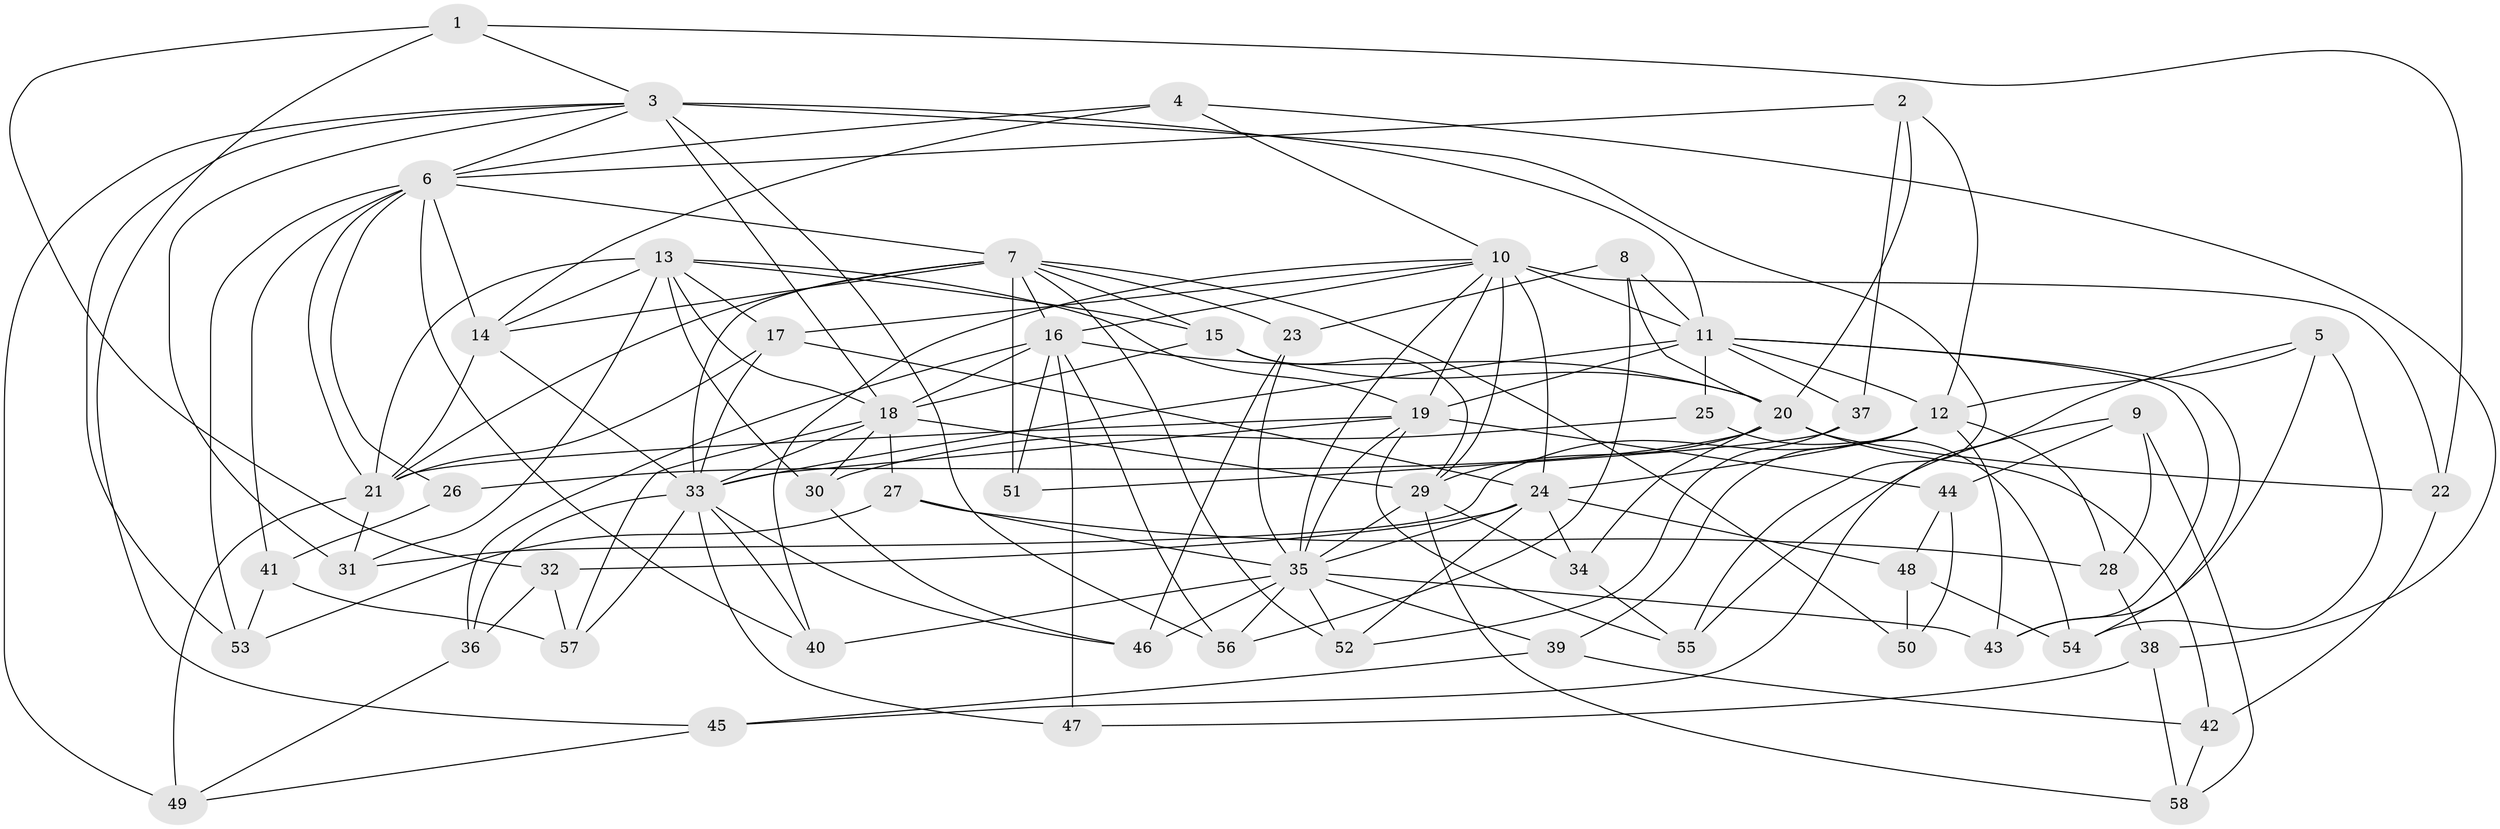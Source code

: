 // original degree distribution, {4: 1.0}
// Generated by graph-tools (version 1.1) at 2025/43/03/06/25 01:43:21]
// undirected, 58 vertices, 156 edges
graph export_dot {
graph [start="1"]
  node [color=gray90,style=filled];
  1;
  2;
  3;
  4;
  5;
  6;
  7;
  8;
  9;
  10;
  11;
  12;
  13;
  14;
  15;
  16;
  17;
  18;
  19;
  20;
  21;
  22;
  23;
  24;
  25;
  26;
  27;
  28;
  29;
  30;
  31;
  32;
  33;
  34;
  35;
  36;
  37;
  38;
  39;
  40;
  41;
  42;
  43;
  44;
  45;
  46;
  47;
  48;
  49;
  50;
  51;
  52;
  53;
  54;
  55;
  56;
  57;
  58;
  1 -- 3 [weight=1.0];
  1 -- 22 [weight=1.0];
  1 -- 32 [weight=1.0];
  1 -- 45 [weight=1.0];
  2 -- 6 [weight=1.0];
  2 -- 12 [weight=1.0];
  2 -- 20 [weight=1.0];
  2 -- 37 [weight=1.0];
  3 -- 6 [weight=1.0];
  3 -- 11 [weight=2.0];
  3 -- 18 [weight=1.0];
  3 -- 31 [weight=1.0];
  3 -- 49 [weight=1.0];
  3 -- 53 [weight=1.0];
  3 -- 55 [weight=1.0];
  3 -- 56 [weight=1.0];
  4 -- 6 [weight=1.0];
  4 -- 10 [weight=1.0];
  4 -- 14 [weight=1.0];
  4 -- 38 [weight=1.0];
  5 -- 12 [weight=1.0];
  5 -- 43 [weight=1.0];
  5 -- 45 [weight=1.0];
  5 -- 54 [weight=1.0];
  6 -- 7 [weight=1.0];
  6 -- 14 [weight=1.0];
  6 -- 21 [weight=1.0];
  6 -- 26 [weight=1.0];
  6 -- 40 [weight=1.0];
  6 -- 41 [weight=1.0];
  6 -- 53 [weight=1.0];
  7 -- 14 [weight=1.0];
  7 -- 15 [weight=1.0];
  7 -- 16 [weight=1.0];
  7 -- 21 [weight=1.0];
  7 -- 23 [weight=1.0];
  7 -- 33 [weight=2.0];
  7 -- 50 [weight=2.0];
  7 -- 51 [weight=1.0];
  7 -- 52 [weight=1.0];
  8 -- 11 [weight=1.0];
  8 -- 20 [weight=1.0];
  8 -- 23 [weight=1.0];
  8 -- 56 [weight=1.0];
  9 -- 28 [weight=1.0];
  9 -- 44 [weight=1.0];
  9 -- 55 [weight=1.0];
  9 -- 58 [weight=1.0];
  10 -- 11 [weight=1.0];
  10 -- 16 [weight=1.0];
  10 -- 17 [weight=2.0];
  10 -- 19 [weight=1.0];
  10 -- 22 [weight=1.0];
  10 -- 24 [weight=1.0];
  10 -- 29 [weight=2.0];
  10 -- 35 [weight=1.0];
  10 -- 40 [weight=1.0];
  11 -- 12 [weight=1.0];
  11 -- 19 [weight=1.0];
  11 -- 25 [weight=2.0];
  11 -- 33 [weight=1.0];
  11 -- 37 [weight=1.0];
  11 -- 43 [weight=1.0];
  11 -- 54 [weight=1.0];
  12 -- 24 [weight=1.0];
  12 -- 28 [weight=1.0];
  12 -- 31 [weight=1.0];
  12 -- 39 [weight=1.0];
  12 -- 43 [weight=1.0];
  13 -- 14 [weight=1.0];
  13 -- 15 [weight=2.0];
  13 -- 17 [weight=1.0];
  13 -- 18 [weight=2.0];
  13 -- 19 [weight=1.0];
  13 -- 21 [weight=1.0];
  13 -- 30 [weight=1.0];
  13 -- 31 [weight=1.0];
  14 -- 21 [weight=1.0];
  14 -- 33 [weight=1.0];
  15 -- 18 [weight=1.0];
  15 -- 20 [weight=3.0];
  15 -- 29 [weight=1.0];
  16 -- 18 [weight=3.0];
  16 -- 20 [weight=1.0];
  16 -- 36 [weight=1.0];
  16 -- 47 [weight=2.0];
  16 -- 51 [weight=2.0];
  16 -- 56 [weight=1.0];
  17 -- 21 [weight=1.0];
  17 -- 24 [weight=1.0];
  17 -- 33 [weight=1.0];
  18 -- 27 [weight=1.0];
  18 -- 29 [weight=1.0];
  18 -- 30 [weight=1.0];
  18 -- 33 [weight=1.0];
  18 -- 57 [weight=1.0];
  19 -- 21 [weight=1.0];
  19 -- 33 [weight=1.0];
  19 -- 35 [weight=1.0];
  19 -- 44 [weight=1.0];
  19 -- 55 [weight=1.0];
  20 -- 22 [weight=1.0];
  20 -- 26 [weight=2.0];
  20 -- 29 [weight=1.0];
  20 -- 34 [weight=1.0];
  20 -- 42 [weight=1.0];
  21 -- 31 [weight=1.0];
  21 -- 49 [weight=1.0];
  22 -- 42 [weight=1.0];
  23 -- 35 [weight=1.0];
  23 -- 46 [weight=1.0];
  24 -- 32 [weight=1.0];
  24 -- 34 [weight=1.0];
  24 -- 35 [weight=1.0];
  24 -- 48 [weight=1.0];
  24 -- 52 [weight=1.0];
  25 -- 30 [weight=1.0];
  25 -- 54 [weight=1.0];
  26 -- 41 [weight=1.0];
  27 -- 28 [weight=1.0];
  27 -- 35 [weight=1.0];
  27 -- 53 [weight=1.0];
  28 -- 38 [weight=1.0];
  29 -- 34 [weight=1.0];
  29 -- 35 [weight=1.0];
  29 -- 58 [weight=1.0];
  30 -- 46 [weight=1.0];
  32 -- 36 [weight=1.0];
  32 -- 57 [weight=1.0];
  33 -- 36 [weight=1.0];
  33 -- 40 [weight=1.0];
  33 -- 46 [weight=1.0];
  33 -- 47 [weight=1.0];
  33 -- 57 [weight=1.0];
  34 -- 55 [weight=1.0];
  35 -- 39 [weight=1.0];
  35 -- 40 [weight=1.0];
  35 -- 43 [weight=1.0];
  35 -- 46 [weight=1.0];
  35 -- 52 [weight=1.0];
  35 -- 56 [weight=1.0];
  36 -- 49 [weight=1.0];
  37 -- 51 [weight=1.0];
  37 -- 52 [weight=1.0];
  38 -- 47 [weight=1.0];
  38 -- 58 [weight=1.0];
  39 -- 42 [weight=1.0];
  39 -- 45 [weight=1.0];
  41 -- 53 [weight=1.0];
  41 -- 57 [weight=1.0];
  42 -- 58 [weight=1.0];
  44 -- 48 [weight=1.0];
  44 -- 50 [weight=1.0];
  45 -- 49 [weight=1.0];
  48 -- 50 [weight=1.0];
  48 -- 54 [weight=1.0];
}
